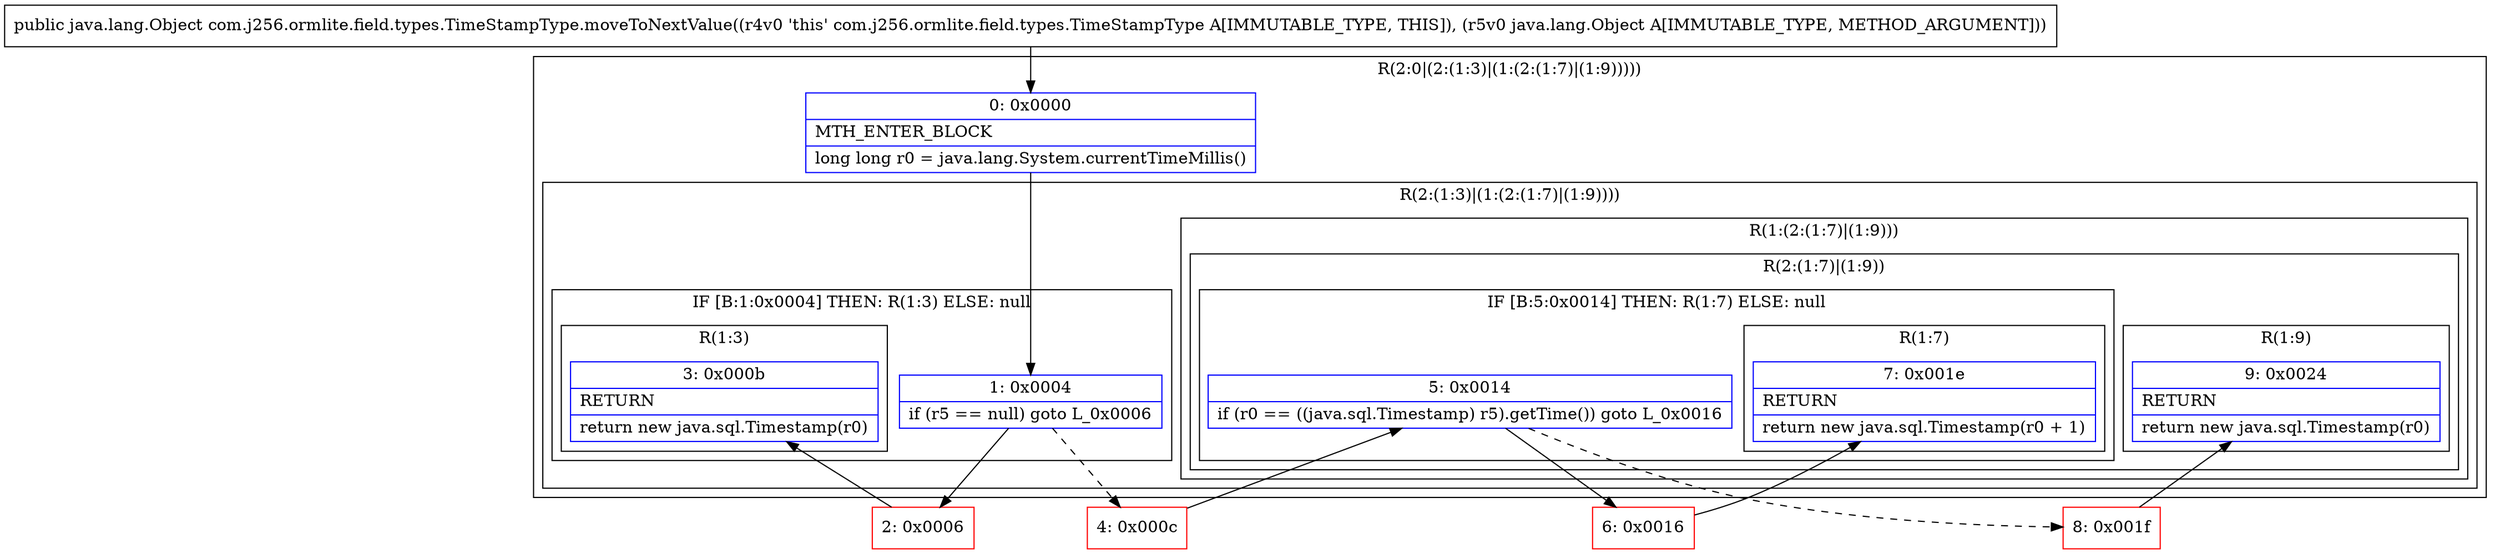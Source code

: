 digraph "CFG forcom.j256.ormlite.field.types.TimeStampType.moveToNextValue(Ljava\/lang\/Object;)Ljava\/lang\/Object;" {
subgraph cluster_Region_1944773567 {
label = "R(2:0|(2:(1:3)|(1:(2:(1:7)|(1:9)))))";
node [shape=record,color=blue];
Node_0 [shape=record,label="{0\:\ 0x0000|MTH_ENTER_BLOCK\l|long long r0 = java.lang.System.currentTimeMillis()\l}"];
subgraph cluster_Region_1499115434 {
label = "R(2:(1:3)|(1:(2:(1:7)|(1:9))))";
node [shape=record,color=blue];
subgraph cluster_IfRegion_116660464 {
label = "IF [B:1:0x0004] THEN: R(1:3) ELSE: null";
node [shape=record,color=blue];
Node_1 [shape=record,label="{1\:\ 0x0004|if (r5 == null) goto L_0x0006\l}"];
subgraph cluster_Region_1175096831 {
label = "R(1:3)";
node [shape=record,color=blue];
Node_3 [shape=record,label="{3\:\ 0x000b|RETURN\l|return new java.sql.Timestamp(r0)\l}"];
}
}
subgraph cluster_Region_483003903 {
label = "R(1:(2:(1:7)|(1:9)))";
node [shape=record,color=blue];
subgraph cluster_Region_1089053080 {
label = "R(2:(1:7)|(1:9))";
node [shape=record,color=blue];
subgraph cluster_IfRegion_158922640 {
label = "IF [B:5:0x0014] THEN: R(1:7) ELSE: null";
node [shape=record,color=blue];
Node_5 [shape=record,label="{5\:\ 0x0014|if (r0 == ((java.sql.Timestamp) r5).getTime()) goto L_0x0016\l}"];
subgraph cluster_Region_509210321 {
label = "R(1:7)";
node [shape=record,color=blue];
Node_7 [shape=record,label="{7\:\ 0x001e|RETURN\l|return new java.sql.Timestamp(r0 + 1)\l}"];
}
}
subgraph cluster_Region_982122942 {
label = "R(1:9)";
node [shape=record,color=blue];
Node_9 [shape=record,label="{9\:\ 0x0024|RETURN\l|return new java.sql.Timestamp(r0)\l}"];
}
}
}
}
}
Node_2 [shape=record,color=red,label="{2\:\ 0x0006}"];
Node_4 [shape=record,color=red,label="{4\:\ 0x000c}"];
Node_6 [shape=record,color=red,label="{6\:\ 0x0016}"];
Node_8 [shape=record,color=red,label="{8\:\ 0x001f}"];
MethodNode[shape=record,label="{public java.lang.Object com.j256.ormlite.field.types.TimeStampType.moveToNextValue((r4v0 'this' com.j256.ormlite.field.types.TimeStampType A[IMMUTABLE_TYPE, THIS]), (r5v0 java.lang.Object A[IMMUTABLE_TYPE, METHOD_ARGUMENT])) }"];
MethodNode -> Node_0;
Node_0 -> Node_1;
Node_1 -> Node_2;
Node_1 -> Node_4[style=dashed];
Node_5 -> Node_6;
Node_5 -> Node_8[style=dashed];
Node_2 -> Node_3;
Node_4 -> Node_5;
Node_6 -> Node_7;
Node_8 -> Node_9;
}

